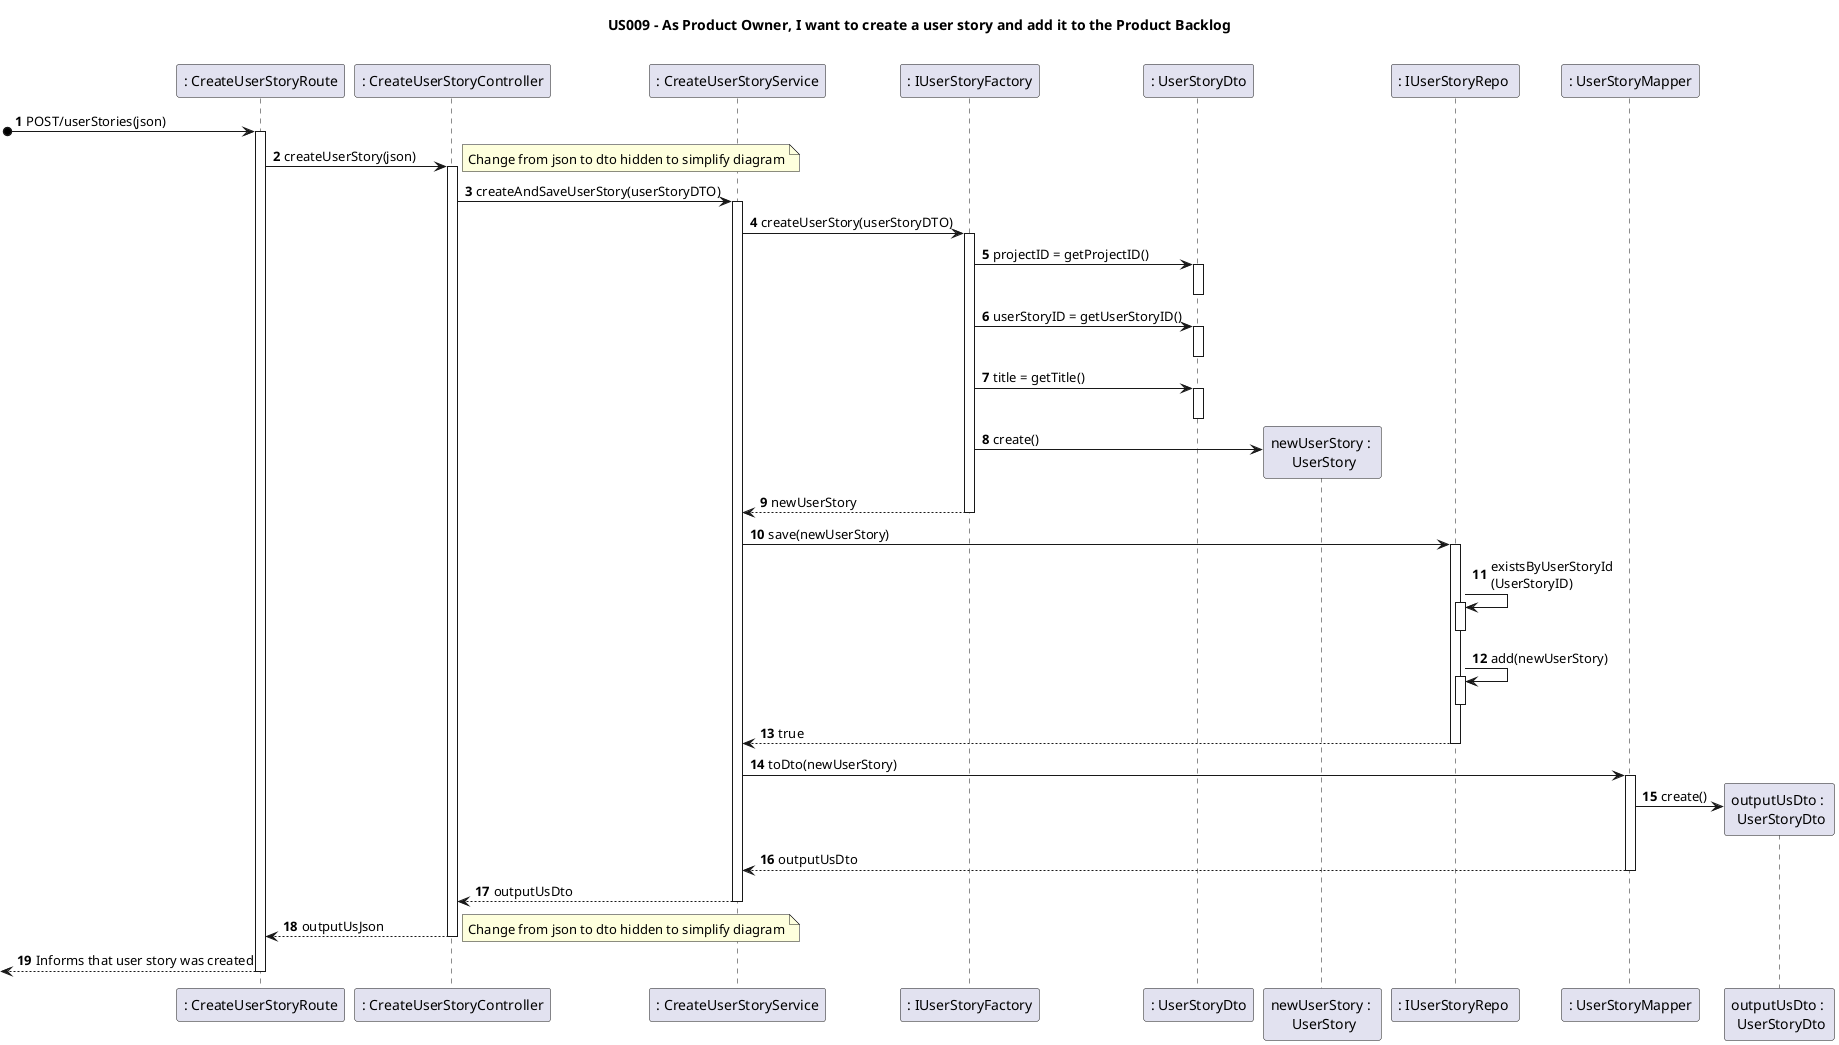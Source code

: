 @startuml
'https://plantuml.com/sequence-diagram

title US009 - As Product Owner, I want to create a user story and add it to the Product Backlog

autoactivate on
autonumber


participant ": CreateUserStoryRoute" as System
participant ": CreateUserStoryController" as Ctrl
participant ": CreateUserStoryService" as appService
participant ": IUserStoryFactory" as factory
participant ": UserStoryDto" as usDto
participant "newUserStory : \n UserStory" as us
participant ": IUserStoryRepo " as usStore
participant ": UserStoryMapper" as usMapper
participant "outputUsDto : \n UserStoryDto" as outDto



[o-> System: POST/userStories(json)
System -> Ctrl: createUserStory(json)
note right
Change from json to dto hidden to simplify diagram
end note
Ctrl -> appService: createAndSaveUserStory(userStoryDTO)
appService -> factory:  createUserStory(userStoryDTO)
factory -> usDto: projectID = getProjectID()
deactivate
factory -> usDto: userStoryID = getUserStoryID()
deactivate
factory -> usDto: title = getTitle()
deactivate

factory -> us **: create()
factory --> appService: newUserStory

appService-> usStore: save(newUserStory)
usStore-> usStore: existsByUserStoryId\n(UserStoryID)
deactivate
usStore-> usStore: add(newUserStory)
deactivate
usStore --> appService : true
appService-> usMapper : toDto(newUserStory)
usMapper-> outDto **:create()
usMapper --> appService: outputUsDto
appService --> Ctrl: outputUsDto
Ctrl --> System: outputUsJson
note right
Change from json to dto hidden to simplify diagram
end note
[<--System : Informs that user story was created

@enduml

